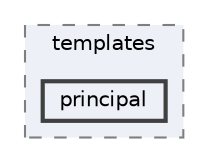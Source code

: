 digraph "principal/templates/principal"
{
 // LATEX_PDF_SIZE
  bgcolor="transparent";
  edge [fontname=Helvetica,fontsize=10,labelfontname=Helvetica,labelfontsize=10];
  node [fontname=Helvetica,fontsize=10,shape=box,height=0.2,width=0.4];
  compound=true
  subgraph clusterdir_cbc61c1166cd618106eeb27a1b9f32a9 {
    graph [ bgcolor="#edf0f7", pencolor="grey50", label="templates", fontname=Helvetica,fontsize=10 style="filled,dashed", URL="dir_cbc61c1166cd618106eeb27a1b9f32a9.html",tooltip=""]
  dir_9a7ab49ca08597160901758b138f9373 [label="principal", fillcolor="#edf0f7", color="grey25", style="filled,bold", URL="dir_9a7ab49ca08597160901758b138f9373.html",tooltip=""];
  }
}
